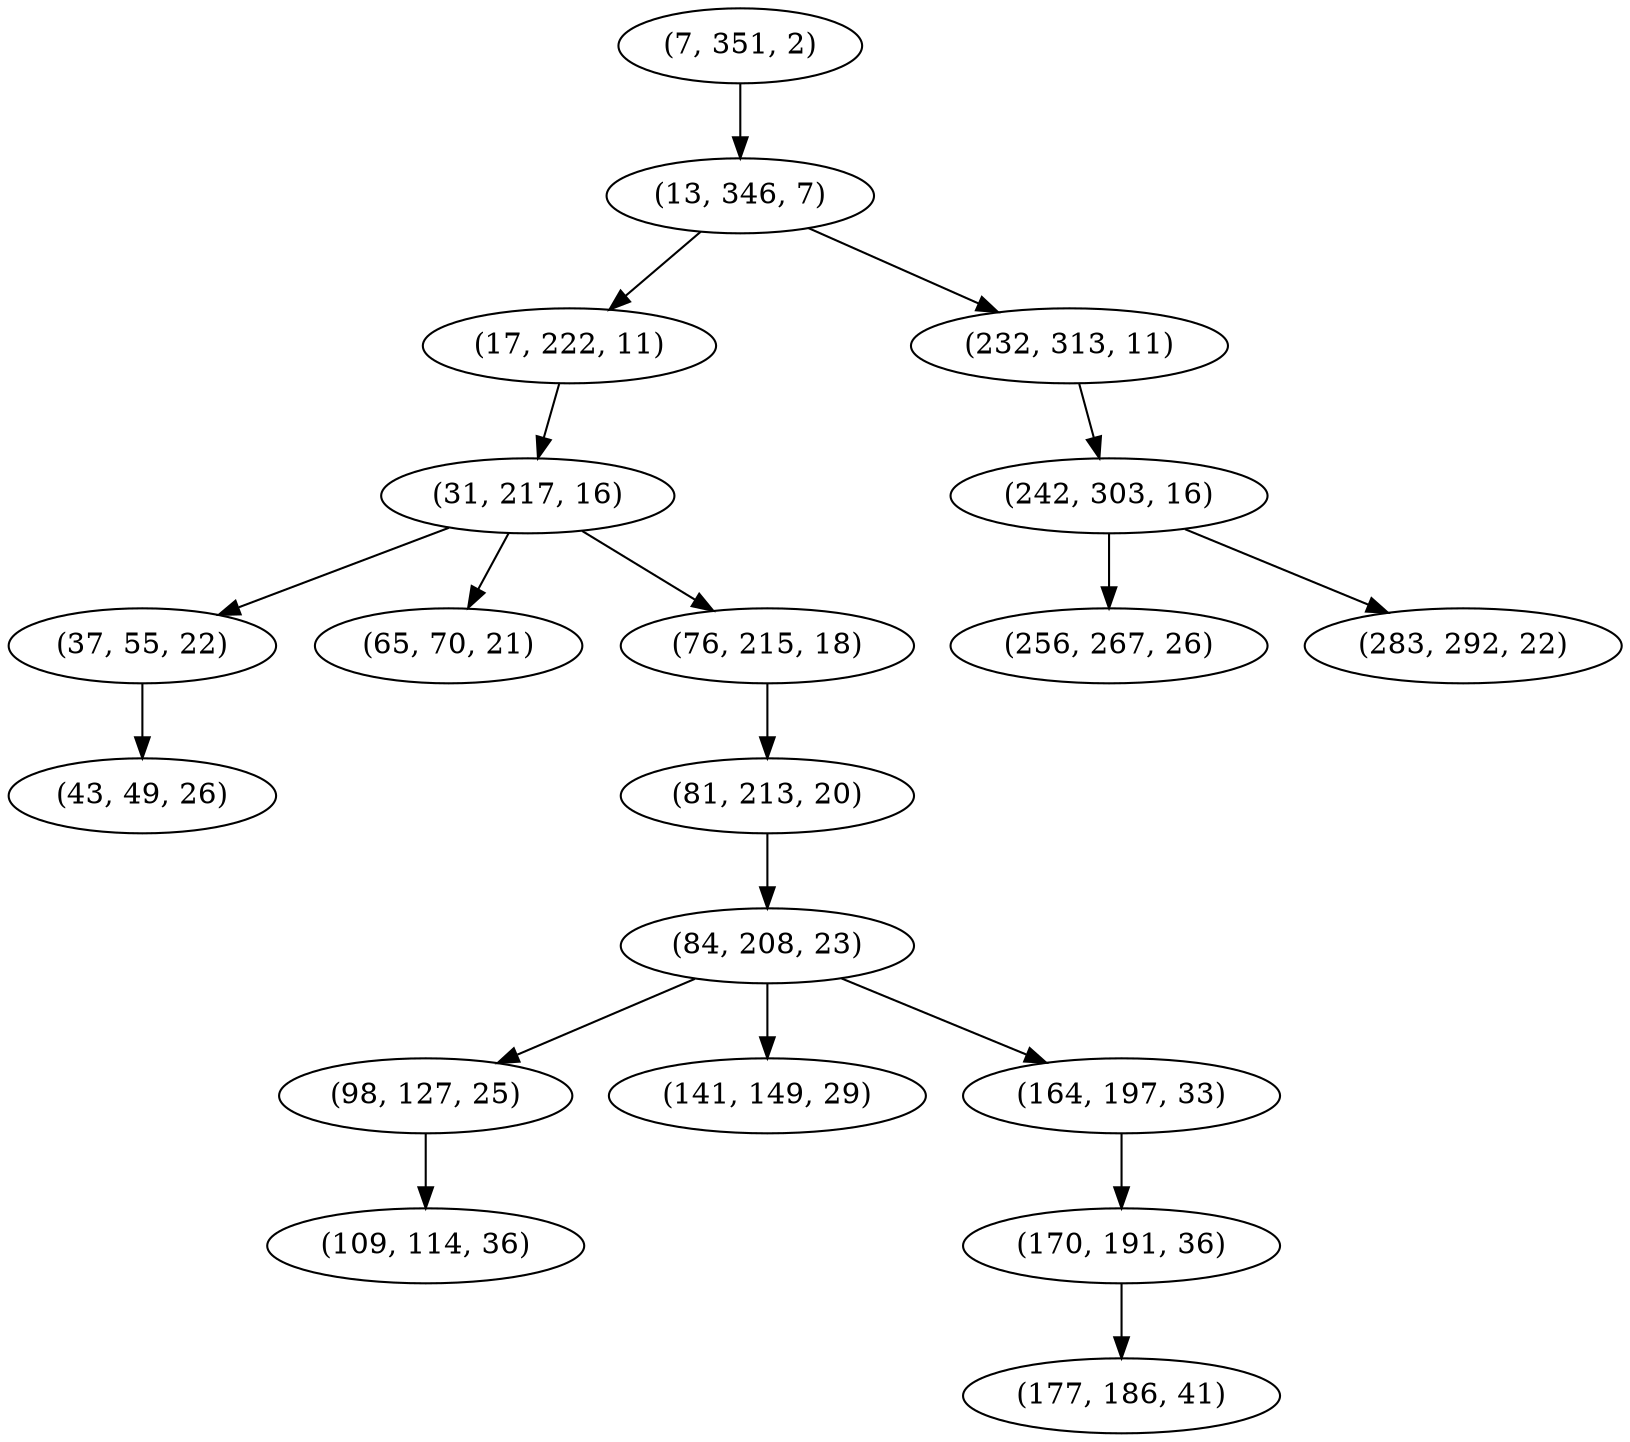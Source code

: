 digraph tree {
    "(7, 351, 2)";
    "(13, 346, 7)";
    "(17, 222, 11)";
    "(31, 217, 16)";
    "(37, 55, 22)";
    "(43, 49, 26)";
    "(65, 70, 21)";
    "(76, 215, 18)";
    "(81, 213, 20)";
    "(84, 208, 23)";
    "(98, 127, 25)";
    "(109, 114, 36)";
    "(141, 149, 29)";
    "(164, 197, 33)";
    "(170, 191, 36)";
    "(177, 186, 41)";
    "(232, 313, 11)";
    "(242, 303, 16)";
    "(256, 267, 26)";
    "(283, 292, 22)";
    "(7, 351, 2)" -> "(13, 346, 7)";
    "(13, 346, 7)" -> "(17, 222, 11)";
    "(13, 346, 7)" -> "(232, 313, 11)";
    "(17, 222, 11)" -> "(31, 217, 16)";
    "(31, 217, 16)" -> "(37, 55, 22)";
    "(31, 217, 16)" -> "(65, 70, 21)";
    "(31, 217, 16)" -> "(76, 215, 18)";
    "(37, 55, 22)" -> "(43, 49, 26)";
    "(76, 215, 18)" -> "(81, 213, 20)";
    "(81, 213, 20)" -> "(84, 208, 23)";
    "(84, 208, 23)" -> "(98, 127, 25)";
    "(84, 208, 23)" -> "(141, 149, 29)";
    "(84, 208, 23)" -> "(164, 197, 33)";
    "(98, 127, 25)" -> "(109, 114, 36)";
    "(164, 197, 33)" -> "(170, 191, 36)";
    "(170, 191, 36)" -> "(177, 186, 41)";
    "(232, 313, 11)" -> "(242, 303, 16)";
    "(242, 303, 16)" -> "(256, 267, 26)";
    "(242, 303, 16)" -> "(283, 292, 22)";
}
